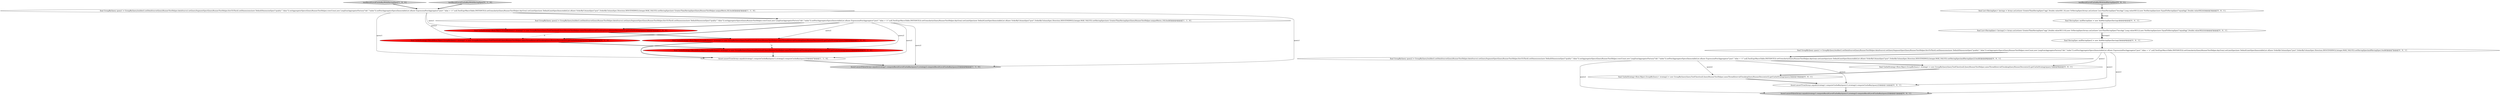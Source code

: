 digraph {
3 [style = filled, label = "final GroupByQuery query1 = GroupByQuery.builder().setDataSource(QueryRunnerTestHelper.dataSource).setQuerySegmentSpec(QueryRunnerTestHelper.firstToThird).setDimensions(new DefaultDimensionSpec(\"quality\",\"alias\")).setAggregatorSpecs(QueryRunnerTestHelper.rowsCount,new LongSumAggregatorFactory(\"idx\",\"index\")).setPostAggregatorSpecs(ImmutableList.of(new ExpressionPostAggregator(\"post\",\"alias + 'x'\",null,TestExprMacroTable.INSTANCE))).setGranularity(QueryRunnerTestHelper.dayGran).setLimitSpec(new DefaultLimitSpec(ImmutableList.of(new OrderByColumnSpec(\"post\",OrderByColumnSpec.Direction.DESCENDING)),Integer.MAX_VALUE)).setHavingSpec(new GreaterThanHavingSpec(QueryRunnerTestHelper.uniqueMetric,8)).build()@@@3@@@['1', '1', '0']", fillcolor = white, shape = ellipse image = "AAA0AAABBB1BBB"];
9 [style = filled, label = "final CacheStrategy<ResultRow,Object,GroupByQuery> strategy2 = new GroupByQueryQueryToolChest(null,QueryRunnerTestHelper.sameThreadIntervalChunkingQueryRunnerDecorator()).getCacheStrategy(query2)@@@6@@@['0', '1', '0']", fillcolor = red, shape = ellipse image = "AAA1AAABBB2BBB"];
15 [style = filled, label = "final CacheStrategy<Row,Object,GroupByQuery> strategy1 = new GroupByQueryQueryToolChest(null,QueryRunnerTestHelper.sameThreadIntervalChunkingQueryRunnerDecorator()).getCacheStrategy(query1)@@@9@@@['0', '0', '1']", fillcolor = white, shape = ellipse image = "AAA0AAABBB3BBB"];
20 [style = filled, label = "final GroupByQuery query2 = GroupByQuery.builder().setDataSource(QueryRunnerTestHelper.dataSource).setQuerySegmentSpec(QueryRunnerTestHelper.firstToThird).setDimensions(new DefaultDimensionSpec(\"quality\",\"alias\")).setAggregatorSpecs(QueryRunnerTestHelper.rowsCount,new LongSumAggregatorFactory(\"idx\",\"index\")).setPostAggregatorSpecs(ImmutableList.of(new ExpressionPostAggregator(\"post\",\"alias + 'x'\",null,TestExprMacroTable.INSTANCE))).setGranularity(QueryRunnerTestHelper.dayGran).setLimitSpec(new DefaultLimitSpec(ImmutableList.of(new OrderByColumnSpec(\"post\",OrderByColumnSpec.Direction.DESCENDING)),Integer.MAX_VALUE)).setHavingSpec(andHavingSpec2).build()@@@8@@@['0', '0', '1']", fillcolor = white, shape = ellipse image = "AAA0AAABBB3BBB"];
19 [style = filled, label = "Assert.assertTrue(Arrays.equals(strategy1.computeCacheKey(query1),strategy2.computeCacheKey(query2)))@@@11@@@['0', '0', '1']", fillcolor = white, shape = ellipse image = "AAA0AAABBB3BBB"];
5 [style = filled, label = "Assert.assertTrue(Arrays.equals(strategy1.computeCacheKey(query1),strategy2.computeCacheKey(query2)))@@@7@@@['1', '1', '0']", fillcolor = white, shape = ellipse image = "AAA0AAABBB1BBB"];
6 [style = filled, label = "final GroupByQuery query2 = GroupByQuery.builder().setDataSource(QueryRunnerTestHelper.dataSource).setQuerySegmentSpec(QueryRunnerTestHelper.firstToThird).setDimensions(new DefaultDimensionSpec(\"quality\",\"alias\")).setAggregatorSpecs(QueryRunnerTestHelper.rowsCount,new LongSumAggregatorFactory(\"idx\",\"index\")).setPostAggregatorSpecs(ImmutableList.of(new ExpressionPostAggregator(\"post\",\"alias + 'x'\",null,TestExprMacroTable.INSTANCE))).setGranularity(QueryRunnerTestHelper.dayGran).setLimitSpec(new DefaultLimitSpec(ImmutableList.of(new OrderByColumnSpec(\"post\",OrderByColumnSpec.Direction.DESCENDING)),Integer.MAX_VALUE)).setHavingSpec(new GreaterThanHavingSpec(QueryRunnerTestHelper.uniqueMetric,10)).build()@@@4@@@['1', '1', '0']", fillcolor = white, shape = ellipse image = "AAA0AAABBB1BBB"];
12 [style = filled, label = "final HavingSpec andHavingSpec2 = new AndHavingSpec(havings2)@@@6@@@['0', '0', '1']", fillcolor = white, shape = ellipse image = "AAA0AAABBB3BBB"];
10 [style = filled, label = "final HavingSpec andHavingSpec = new AndHavingSpec(havings)@@@4@@@['0', '0', '1']", fillcolor = white, shape = ellipse image = "AAA0AAABBB3BBB"];
1 [style = filled, label = "final CacheStrategy<Row,Object,GroupByQuery> strategy2 = new GroupByQueryQueryToolChest(null,QueryRunnerTestHelper.sameThreadIntervalChunkingQueryRunnerDecorator()).getCacheStrategy(query2)@@@6@@@['1', '0', '0']", fillcolor = red, shape = ellipse image = "AAA1AAABBB1BBB"];
16 [style = filled, label = "final CacheStrategy<Row,Object,GroupByQuery> strategy2 = new GroupByQueryQueryToolChest(null,QueryRunnerTestHelper.sameThreadIntervalChunkingQueryRunnerDecorator()).getCacheStrategy(query2)@@@10@@@['0', '0', '1']", fillcolor = white, shape = ellipse image = "AAA0AAABBB3BBB"];
2 [style = filled, label = "Assert.assertFalse(Arrays.equals(strategy1.computeResultLevelCacheKey(query1),strategy2.computeResultLevelCacheKey(query2)))@@@8@@@['1', '1', '0']", fillcolor = lightgray, shape = ellipse image = "AAA0AAABBB1BBB"];
17 [style = filled, label = "Assert.assertFalse(Arrays.equals(strategy1.computeResultLevelCacheKey(query1),strategy2.computeResultLevelCacheKey(query2)))@@@12@@@['0', '0', '1']", fillcolor = lightgray, shape = ellipse image = "AAA0AAABBB3BBB"];
4 [style = filled, label = "testResultLevelCacheKeyWithHavingSpec['1', '0', '0']", fillcolor = lightgray, shape = diamond image = "AAA0AAABBB1BBB"];
14 [style = filled, label = "final GroupByQuery query1 = GroupByQuery.builder().setDataSource(QueryRunnerTestHelper.dataSource).setQuerySegmentSpec(QueryRunnerTestHelper.firstToThird).setDimensions(new DefaultDimensionSpec(\"quality\",\"alias\")).setAggregatorSpecs(QueryRunnerTestHelper.rowsCount,new LongSumAggregatorFactory(\"idx\",\"index\")).setPostAggregatorSpecs(ImmutableList.of(new ExpressionPostAggregator(\"post\",\"alias + 'x'\",null,TestExprMacroTable.INSTANCE))).setGranularity(QueryRunnerTestHelper.dayGran).setLimitSpec(new DefaultLimitSpec(ImmutableList.of(new OrderByColumnSpec(\"post\",OrderByColumnSpec.Direction.DESCENDING)),Integer.MAX_VALUE)).setHavingSpec(andHavingSpec).build()@@@7@@@['0', '0', '1']", fillcolor = white, shape = ellipse image = "AAA0AAABBB3BBB"];
18 [style = filled, label = "final List<HavingSpec> havings2 = Arrays.asList(new GreaterThanHavingSpec(\"agg\",Double.valueOf(13.0)),new OrHavingSpec(Arrays.asList(new LessThanHavingSpec(\"lessAgg\",Long.valueOf(1L)),new NotHavingSpec(new EqualToHavingSpec(\"equalAgg\",Double.valueOf(22))))))@@@5@@@['0', '0', '1']", fillcolor = white, shape = ellipse image = "AAA0AAABBB3BBB"];
7 [style = filled, label = "testResultLevelCacheKeyWithHavingSpec['0', '1', '0']", fillcolor = lightgray, shape = diamond image = "AAA0AAABBB2BBB"];
8 [style = filled, label = "final CacheStrategy<ResultRow,Object,GroupByQuery> strategy1 = new GroupByQueryQueryToolChest(null,QueryRunnerTestHelper.sameThreadIntervalChunkingQueryRunnerDecorator()).getCacheStrategy(query1)@@@5@@@['0', '1', '0']", fillcolor = red, shape = ellipse image = "AAA1AAABBB2BBB"];
13 [style = filled, label = "final List<HavingSpec> havings = Arrays.asList(new GreaterThanHavingSpec(\"agg\",Double.valueOf(1.3)),new OrHavingSpec(Arrays.asList(new LessThanHavingSpec(\"lessAgg\",Long.valueOf(1L)),new NotHavingSpec(new EqualToHavingSpec(\"equalAgg\",Double.valueOf(2))))))@@@3@@@['0', '0', '1']", fillcolor = white, shape = ellipse image = "AAA0AAABBB3BBB"];
0 [style = filled, label = "final CacheStrategy<Row,Object,GroupByQuery> strategy1 = new GroupByQueryQueryToolChest(null,QueryRunnerTestHelper.sameThreadIntervalChunkingQueryRunnerDecorator()).getCacheStrategy(query1)@@@5@@@['1', '0', '0']", fillcolor = red, shape = ellipse image = "AAA1AAABBB1BBB"];
11 [style = filled, label = "testResultLevelCacheKeyWithAndHavingSpec['0', '0', '1']", fillcolor = lightgray, shape = diamond image = "AAA0AAABBB3BBB"];
1->5 [style = bold, label=""];
13->10 [style = bold, label=""];
10->18 [style = bold, label=""];
4->3 [style = bold, label=""];
14->19 [style = solid, label="query1"];
20->19 [style = solid, label="query2"];
13->10 [style = solid, label="havings"];
18->12 [style = bold, label=""];
3->6 [style = bold, label=""];
6->5 [style = solid, label="query2"];
1->9 [style = dashed, label="0"];
6->0 [style = bold, label=""];
14->15 [style = solid, label="query1"];
19->17 [style = bold, label=""];
16->19 [style = bold, label=""];
15->16 [style = bold, label=""];
7->3 [style = bold, label=""];
20->16 [style = solid, label="query2"];
5->2 [style = bold, label=""];
3->8 [style = solid, label="query1"];
0->1 [style = bold, label=""];
3->5 [style = solid, label="query1"];
11->13 [style = bold, label=""];
6->8 [style = bold, label=""];
12->14 [style = bold, label=""];
8->9 [style = bold, label=""];
6->2 [style = solid, label="query2"];
18->12 [style = solid, label="havings2"];
9->5 [style = bold, label=""];
0->8 [style = dashed, label="0"];
20->17 [style = solid, label="query2"];
6->1 [style = solid, label="query2"];
20->15 [style = bold, label=""];
3->2 [style = solid, label="query1"];
3->0 [style = solid, label="query1"];
14->17 [style = solid, label="query1"];
6->9 [style = solid, label="query2"];
14->20 [style = bold, label=""];
}
